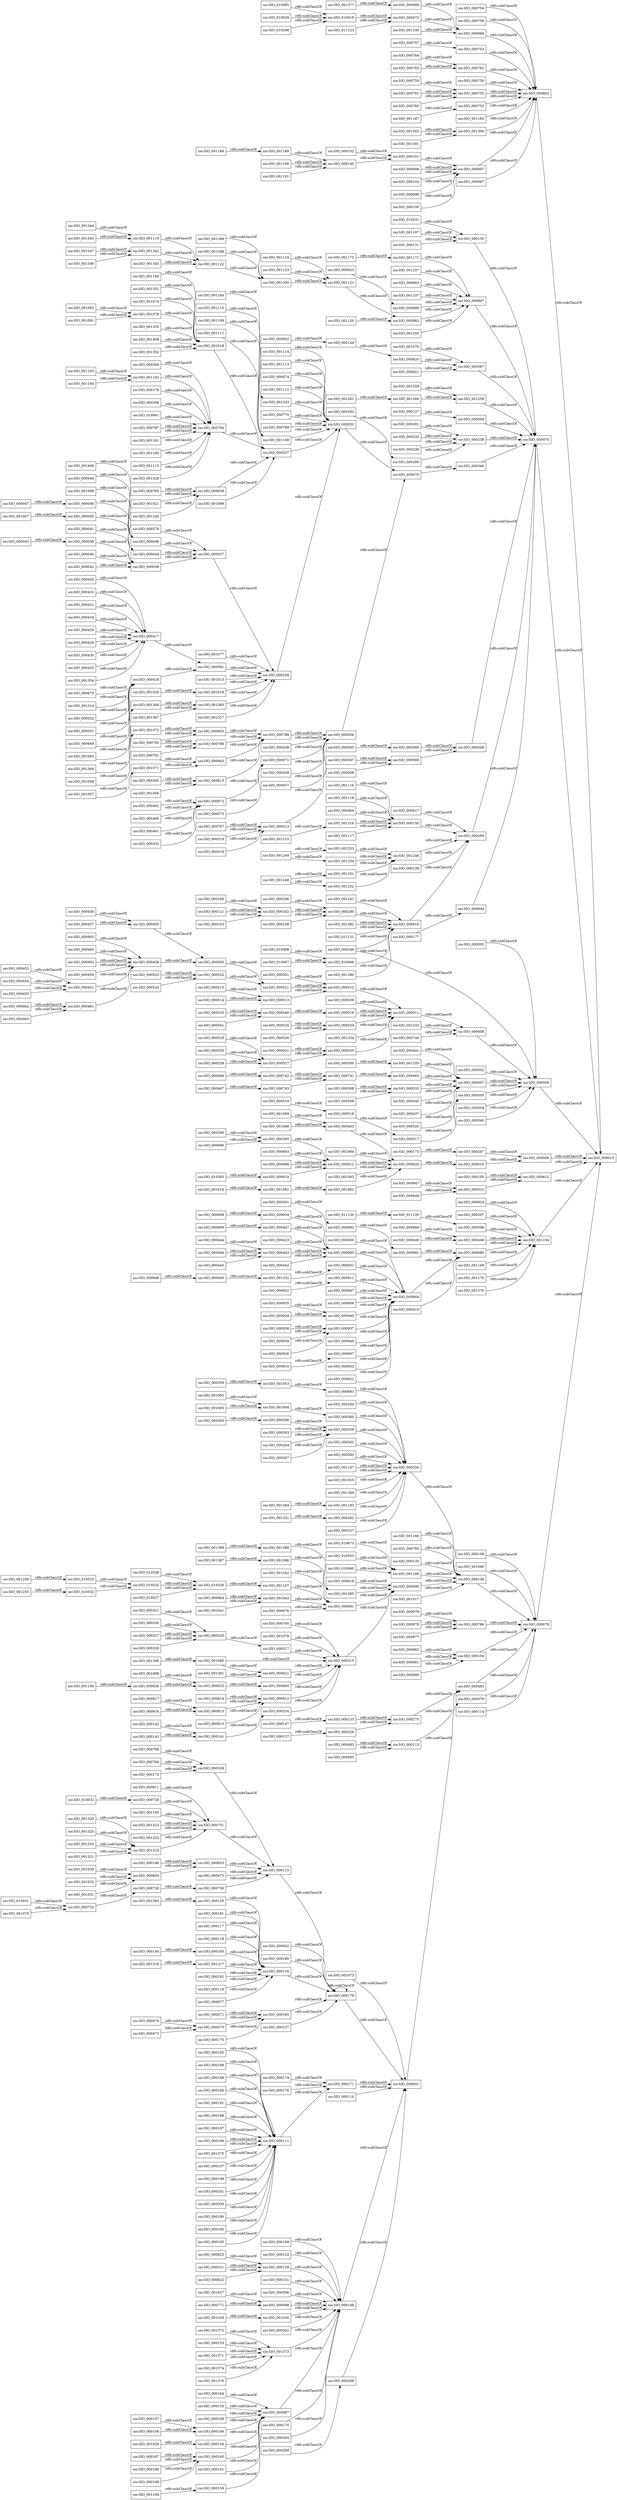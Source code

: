 digraph ar2dtool_diagram { 
rankdir=LR;
size="1000"
node [shape = rectangle, color="black"]; "sio:SIO_001391" "sio:SIO_000929" "sio:SIO_001377" "sio:SIO_001160" "sio:SIO_000613" "sio:SIO_000502" "sio:SIO_000069" "sio:SIO_000529" "sio:SIO_010526" "sio:SIO_000753" "sio:SIO_000170" "sio:SIO_000107" "sio:SIO_000442" "sio:SIO_000141" "sio:SIO_000608" "sio:SIO_000150" "sio:SIO_000521" "sio:SIO_000290" "sio:SIO_000948" "sio:SIO_000654" "sio:SIO_000199" "sio:SIO_001367" "sio:SIO_001032" "sio:SIO_000015" "sio:SIO_000396" "sio:SIO_001041" "sio:SIO_000600" "sio:SIO_000618" "sio:SIO_000977" "sio:SIO_000148" "sio:SIO_000940" "sio:SIO_000432" "sio:SIO_011123" "sio:SIO_000239" "sio:SIO_001070" "sio:SIO_001123" "sio:SIO_000282" "sio:SIO_000786" "sio:SIO_000933" "sio:SIO_000104" "sio:SIO_001183" "sio:SIO_000304" "sio:SIO_000184" "sio:SIO_001099" "sio:SIO_000732" "sio:SIO_001318" "sio:SIO_000913" "sio:SIO_010031" "sio:SIO_000439" "sio:SIO_000133" "sio:SIO_000164" "sio:SIO_010532" "sio:SIO_000049" "sio:SIO_000142" "sio:SIO_000510" "sio:SIO_000169" "sio:SIO_001255" "sio:SIO_000770" "sio:SIO_000419" "sio:SIO_000742" "sio:SIO_000113" "sio:SIO_001166" "sio:SIO_000431" "sio:SIO_001346" "sio:SIO_000320" "sio:SIO_000759" "sio:SIO_000448" "sio:SIO_001115" "sio:SIO_000337" "sio:SIO_001004" "sio:SIO_001021" "sio:SIO_000265" "sio:SIO_000626" "sio:SIO_000296" "sio:SIO_000515" "sio:SIO_000440" "sio:SIO_001302" "sio:SIO_001382" "sio:SIO_000912" "sio:SIO_000262" "sio:SIO_000163" "sio:SIO_001331" "sio:SIO_000729" "sio:SIO_000079" "sio:SIO_000057" "sio:SIO_011131" "sio:SIO_000040" "sio:SIO_000922" "sio:SIO_001389" "sio:SIO_001172" "sio:SIO_000507" "sio:SIO_000201" "sio:SIO_000173" "sio:SIO_001088" "sio:SIO_000767" "sio:SIO_000445" "sio:SIO_000089" "sio:SIO_000461" "sio:SIO_000902" "sio:SIO_001003" "sio:SIO_001350" "sio:SIO_000153" "sio:SIO_000038" "sio:SIO_000750" "sio:SIO_000295" "sio:SIO_000669" "sio:SIO_001013" "sio:SIO_000401" "sio:SIO_000073" "sio:SIO_000437" "sio:SIO_000326" "sio:SIO_000904" "sio:SIO_001073" "sio:SIO_000155" "sio:SIO_000285" "sio:SIO_011130" "sio:SIO_000504" "sio:SIO_001328" "sio:SIO_001388" "sio:SIO_001171" "sio:SIO_000200" "sio:SIO_001251" "sio:SIO_000983" "sio:SIO_001371" "sio:SIO_000764" "sio:SIO_000109" "sio:SIO_000460" "sio:SIO_001260" "sio:SIO_001188" "sio:SIO_000309" "sio:SIO_000152" "sio:SIO_001320" "sio:SIO_000569" "sio:SIO_000458" "sio:SIO_011120" "sio:SIO_001369" "sio:SIO_000138" "sio:SIO_000101" "sio:SIO_000930" "sio:SIO_000470" "sio:SIO_001043" "sio:SIO_000301" "sio:SIO_000181" "sio:SIO_000070" "sio:SIO_000287" "sio:SIO_000648" "sio:SIO_000190" "sio:SIO_001315" "sio:SIO_010065" "sio:SIO_001169" "sio:SIO_000434" "sio:SIO_000450" "sio:SIO_001072" "sio:SIO_000525" "sio:SIO_001081" "sio:SIO_000284" "sio:SIO_001325" "sio:SIO_000980" "sio:SIO_001185" "sio:SIO_000638" "sio:SIO_000944" "sio:SIO_001019" "sio:SIO_001385" "sio:SIO_000195" "sio:SIO_000566" "sio:SIO_001062" "sio:SIO_000091" "sio:SIO_001334" "sio:SIO_000144" "sio:SIO_000512" "sio:SIO_000043" "sio:SIO_000953" "sio:SIO_001168" "sio:SIO_001057" "sio:SIO_000522" "sio:SIO_001117" "sio:SIO_000466" "sio:SIO_000623" "sio:SIO_000683" "sio:SIO_000539" "sio:SIO_000127" "sio:SIO_000360" "sio:SIO_000298" "sio:SIO_000117" "sio:SIO_000762" "sio:SIO_000936" "sio:SIO_000331" "sio:SIO_010028" "sio:SIO_001384" "sio:SIO_000897" "sio:SIO_000160" "sio:SIO_000531" "sio:SIO_000045" "sio:SIO_000367" "sio:SIO_000076" "sio:SIO_010673" "sio:SIO_001119" "sio:SIO_001061" "sio:SIO_000791" "sio:SIO_001333" "sio:SIO_000136" "sio:SIO_001249" "sio:SIO_001162" "sio:SIO_001342" "sio:SIO_000545" "sio:SIO_000755" "sio:SIO_001078" "sio:SIO_001258" "sio:SIO_000042" "sio:SIO_000259" "sio:SIO_001111" "sio:SIO_000509" "sio:SIO_001027" "sio:SIO_000769" "sio:SIO_001374" "sio:SIO_000463" "sio:SIO_000080" "sio:SIO_001323" "sio:SIO_000501" "sio:SIO_010383" "sio:SIO_000602" "sio:SIO_000761" "sio:SIO_000518" "sio:SIO_000979" "sio:SIO_000942" "sio:SIO_000193" "sio:SIO_000530" "sio:SIO_000075" "sio:SIO_001243" "sio:SIO_010068" "sio:SIO_000328" "sio:SIO_001376" "sio:SIO_000455" "sio:SIO_000612" "sio:SIO_000179" "sio:SIO_001075" "sio:SIO_000528" "sio:SIO_000429" "sio:SIO_000788" "sio:SIO_000085" "sio:SIO_000106" "sio:SIO_000441" "sio:SIO_000140" "sio:SIO_000056" "sio:SIO_001373" "sio:SIO_000176" "sio:SIO_000520" "sio:SIO_001108" "sio:SIO_001322" "sio:SIO_001031" "sio:SIO_000094" "sio:SIO_010298" "sio:SIO_001100" "sio:SIO_001016" "sio:SIO_000192" "sio:SIO_000238" "sio:SIO_010067" "sio:SIO_000452" "sio:SIO_000281" "sio:SIO_000178" "sio:SIO_000527" "sio:SIO_000428" "sio:SIO_000907" "sio:SIO_001083" "sio:SIO_001355" "sio:SIO_000257" "sio:SIO_000158" "sio:SIO_000731" "sio:SIO_000305" "sio:SIO_001254" "sio:SIO_000438" "sio:SIO_000917" "sio:SIO_001387" "sio:SIO_000620" "sio:SIO_001396" "sio:SIO_001365" "sio:SIO_000168" "sio:SIO_000013" "sio:SIO_001064" "sio:SIO_000418" "sio:SIO_000114" "sio:SIO_001165" "sio:SIO_000430" "sio:SIO_001345" "sio:SIO_000473" "sio:SIO_001408" "sio:SIO_000447" "sio:SIO_001114" "sio:SIO_000280" "sio:SIO_000670" "sio:SIO_001020" "sio:SIO_000468" "sio:SIO_000625" "sio:SIO_000752" "sio:SIO_000083" "sio:SIO_001301" "sio:SIO_001330" "sio:SIO_000119" "sio:SIO_001246" "sio:SIO_000911" "sio:SIO_000403" "sio:SIO_000947" "sio:SIO_000938" "sio:SIO_000916" "sio:SIO_000319" "sio:SIO_000261" "sio:SIO_000162" "sio:SIO_000728" "sio:SIO_000189" "sio:SIO_000533" "sio:SIO_000078" "sio:SIO_000167" "sio:SIO_000653" "sio:SIO_000198" "sio:SIO_000417" "sio:SIO_000111" "sio:SIO_001344" "sio:SIO_001164" "sio:SIO_000617" "sio:SIO_001053" "sio:SIO_000147" "sio:SIO_000757" "sio:SIO_001407" "sio:SIO_000766" "sio:SIO_001089" "sio:SIO_001113" "sio:SIO_001029" "sio:SIO_001122" "sio:SIO_000535" "sio:SIO_000585" "sio:SIO_001300" "sio:SIO_000932" "sio:SIO_000299" "sio:SIO_000082" "sio:SIO_000785" "sio:SIO_000686" "sio:SIO_000103" "sio:SIO_001380" "sio:SIO_000183" "sio:SIO_001317" "sio:SIO_000099" "sio:SIO_000279" "sio:SIO_000318" "sio:SIO_001245" "sio:SIO_000048" "sio:SIO_000541" "sio:SIO_010531" "sio:SIO_000457" "sio:SIO_000939" "sio:SIO_000741" "sio:SIO_001327" "sio:SIO_001170" "sio:SIO_001197" "sio:SIO_000982" "sio:SIO_001370" "sio:SIO_000108" "sio:SIO_001187" "sio:SIO_000308" "sio:SIO_000151" "sio:SIO_000368" "sio:SIO_010019" "sio:SIO_000067" "sio:SIO_000568" "sio:SIO_000423" "sio:SIO_000264" "sio:SIO_000100" "sio:SIO_000514" "sio:SIO_000180" "sio:SIO_001042" "sio:SIO_001069" "sio:SIO_000647" "sio:SIO_001314" "sio:SIO_001018" "sio:SIO_001071" "sio:SIO_000524" "sio:SIO_001191" "sio:SIO_000009" "sio:SIO_001352" "sio:SIO_000129" "sio:SIO_010061" "sio:SIO_000921" "sio:SIO_000675" "sio:SIO_000909" "sio:SIO_010528" "sio:SIO_000052" "sio:SIO_000172" "sio:SIO_000519" "sio:SIO_000952" "sio:SIO_000444" "sio:SIO_000088" "sio:SIO_000333" "sio:SIO_000032" "sio:SIO_000121" "sio:SIO_000010" "sio:SIO_000037" "sio:SIO_000090" "sio:SIO_000622" "sio:SIO_000511" "sio:SIO_000771" "sio:SIO_000116" "sio:SIO_001167" "sio:SIO_001347" "sio:SIO_000316" "sio:SIO_000449" "sio:SIO_001116" "sio:SIO_000903" "sio:SIO_000465" "sio:SIO_000154" "sio:SIO_010525" "sio:SIO_000503" "sio:SIO_000754" "sio:SIO_001250" "sio:SIO_000935" "sio:SIO_001349" "sio:SIO_010053" "sio:SIO_001383" "sio:SIO_000366" "sio:SIO_000186" "sio:SIO_000031" "sio:SIO_001332" "sio:SIO_000792" "sio:SIO_000135" "sio:SIO_001248" "sio:SIO_001368" "sio:SIO_001257" "sio:SIO_001077" "sio:SIO_001040" "sio:SIO_000041" "sio:SIO_001110" "sio:SIO_000619" "sio:SIO_000978" "sio:SIO_000508" "sio:SIO_000359" "sio:SIO_001026" "sio:SIO_000433" "sio:SIO_000768" "sio:SIO_000693" "sio:SIO_001124" "sio:SIO_000500" "sio:SIO_001324" "sio:SIO_000934" "sio:SIO_000267" "sio:SIO_000760" "sio:SIO_000787" "sio:SIO_000688" "sio:SIO_000517" "sio:SIO_000105" "sio:SIO_001184" "sio:SIO_000943" "sio:SIO_000185" "sio:SIO_000074" "sio:SIO_001319" "sio:SIO_000194" "sio:SIO_000914" "sio:SIO_000565" "sio:SIO_010032" "sio:SIO_000454" "sio:SIO_000329" "sio:SIO_000165" "sio:SIO_000143" "sio:SIO_010533" "sio:SIO_001194" "sio:SIO_001256" "sio:SIO_000743" "sio:SIO_000789" "sio:SIO_000483" "sio:SIO_000924" "sio:SIO_001025" "sio:SIO_001056" "sio:SIO_000321" "sio:SIO_001372" "sio:SIO_000175" "sio:SIO_000237" "sio:SIO_001189" "sio:SIO_001107" "sio:SIO_001321" "sio:SIO_000266" "sio:SIO_000297" "sio:SIO_001121" "sio:SIO_000516" "sio:SIO_000275" "sio:SIO_000993" "sio:SIO_000302" "sio:SIO_000330" "sio:SIO_000191" "sio:SIO_010066" "sio:SIO_000391" "sio:SIO_000453" "sio:SIO_000526" "sio:SIO_000906" "sio:SIO_001082" "sio:SIO_001354" "sio:SIO_000256" "sio:SIO_000157" "sio:SIO_000923" "sio:SIO_000506" "sio:SIO_000174" "sio:SIO_001253" "sio:SIO_000446" "sio:SIO_000462" "sio:SIO_001351" "sio:SIO_000012" "sio:SIO_000039" "sio:SIO_001065" "sio:SIO_001337" "sio:SIO_001120" "sio:SIO_000472" "sio:SIO_000072" "sio:SIO_000289" "sio:SIO_000402" "sio:SIO_000327" "sio:SIO_000467" "sio:SIO_001074" "sio:SIO_000156" "sio:SIO_000505" "sio:SIO_001252" "sio:SIO_000705" "sio:SIO_000937" "sio:SIO_000765" "sio:SIO_001261" "sio:SIO_000915" "sio:SIO_000946" "sio:SIO_000188" "sio:SIO_001394" "sio:SIO_000166" "sio:SIO_000534" "sio:SIO_000197" "sio:SIO_001030" "sio:SIO_000794" "sio:SIO_000459" "sio:SIO_000137" "sio:SIO_001163" "sio:SIO_000616" "sio:SIO_001343" "sio:SIO_000471" "sio:SIO_001079" "sio:SIO_001259" "sio:SIO_001406" "sio:SIO_000071" "sio:SIO_001112" "sio:SIO_001028" "sio:SIO_000435" "sio:SIO_000451" "sio:SIO_001080" "sio:SIO_000220" "sio:SIO_000081" "sio:SIO_000931" "sio:SIO_000102" "sio:SIO_000981" "sio:SIO_000182" "sio:SIO_000730" "sio:SIO_001316" "sio:SIO_000098" "sio:SIO_000317" "sio:SIO_000945" "sio:SIO_001386" "sio:SIO_000131" "sio:SIO_001244" "sio:SIO_000651" "sio:SIO_000196" "sio:SIO_000047" "sio:SIO_000540" "sio:SIO_000567" "sio:SIO_000456" "sio:SIO_001063" "sio:SIO_000740" "sio:SIO_001335" "sio:SIO_001196" "sio:SIO_001241" "sio:SIO_000044" "sio:SIO_000400" "sio:SIO_001058" "sio:SIO_000177" "sio:SIO_000523" "sio:SIO_001109" "sio:SIO_000263" "sio:SIO_000513" "sio:SIO_000964" "sio:SIO_001068" "sio:SIO_000097" "sio:SIO_000118" "sio:SIO_000763" "sio:SIO_000910" "sio:SIO_001017" "sio:SIO_000130" "sio:SIO_000811" "sio:SIO_000161" "sio:SIO_001118" "sio:SIO_000046" "sio:SIO_000532" "sio:SIO_000077" "sio:SIO_001190" "sio:SIO_000110" "sio:SIO_001161" "sio:SIO_010060" "sio:SIO_000920" "sio:SIO_000908" "sio:SIO_010527" "sio:SIO_000756" "sio:SIO_000258" "sio:SIO_000171" "sio:SIO_000159" "sio:SIO_000443" "sio:SIO_000087" "sio:SIO_000306" "sio:SIO_000493" "sio:SIO_000898" "sio:SIO_000120" "sio:SIO_001375" "sio:SIO_000464" "sio:SIO_000621" "sio:SIO_000546" "sio:SIO_000115" "sio:SIO_000315" "sio:SIO_000474" "sio:SIO_001348" ; /*classes style*/
	"sio:SIO_000920" -> "sio:SIO_000367" [ label = "rdfs:subClassOf" ];
	"sio:SIO_000177" -> "sio:SIO_000944" [ label = "rdfs:subClassOf" ];
	"sio:SIO_000569" -> "sio:SIO_000368" [ label = "rdfs:subClassOf" ];
	"sio:SIO_000443" -> "sio:SIO_000083" [ label = "rdfs:subClassOf" ];
	"sio:SIO_001068" -> "sio:SIO_000403" [ label = "rdfs:subClassOf" ];
	"sio:SIO_000147" -> "sio:SIO_000133" [ label = "rdfs:subClassOf" ];
	"sio:SIO_000539" -> "sio:SIO_000511" [ label = "rdfs:subClassOf" ];
	"sio:SIO_001334" -> "sio:SIO_000511" [ label = "rdfs:subClassOf" ];
	"sio:SIO_000328" -> "sio:SIO_000115" [ label = "rdfs:subClassOf" ];
	"sio:SIO_001249" -> "sio:SIO_001254" [ label = "rdfs:subClassOf" ];
	"sio:SIO_001249" -> "sio:SIO_001253" [ label = "rdfs:subClassOf" ];
	"sio:SIO_001123" -> "sio:SIO_001121" [ label = "rdfs:subClassOf" ];
	"sio:SIO_000117" -> "sio:SIO_000116" [ label = "rdfs:subClassOf" ];
	"sio:SIO_000509" -> "sio:SIO_000532" [ label = "rdfs:subClassOf" ];
	"sio:SIO_010528" -> "sio:SIO_010526" [ label = "rdfs:subClassOf" ];
	"sio:SIO_000189" -> "sio:SIO_000111" [ label = "rdfs:subClassOf" ];
	"sio:SIO_000540" -> "sio:SIO_000516" [ label = "rdfs:subClassOf" ];
	"sio:SIO_000932" -> "sio:SIO_000911" [ label = "rdfs:subClassOf" ];
	"sio:SIO_000455" -> "sio:SIO_000450" [ label = "rdfs:subClassOf" ];
	"sio:SIO_001376" -> "sio:SIO_001373" [ label = "rdfs:subClassOf" ];
	"sio:SIO_001250" -> "sio:SIO_000897" [ label = "rdfs:subClassOf" ];
	"sio:SIO_001165" -> "sio:SIO_000602" [ label = "rdfs:subClassOf" ];
	"sio:SIO_000510" -> "sio:SIO_000612" [ label = "rdfs:subClassOf" ];
	"sio:SIO_000159" -> "sio:SIO_000087" [ label = "rdfs:subClassOf" ];
	"sio:SIO_000902" -> "sio:SIO_000458" [ label = "rdfs:subClassOf" ];
	"sio:SIO_001346" -> "sio:SIO_001342" [ label = "rdfs:subClassOf" ];
	"sio:SIO_000129" -> "sio:SIO_000148" [ label = "rdfs:subClassOf" ];
	"sio:SIO_000190" -> "sio:SIO_000111" [ label = "rdfs:subClassOf" ];
	"sio:SIO_001316" -> "sio:SIO_000150" [ label = "rdfs:subClassOf" ];
	"sio:SIO_000763" -> "sio:SIO_000762" [ label = "rdfs:subClassOf" ];
	"sio:SIO_000160" -> "sio:SIO_000162" [ label = "rdfs:subClassOf" ];
	"sio:SIO_001081" -> "sio:SIO_001078" [ label = "rdfs:subClassOf" ];
	"sio:SIO_000944" -> "sio:SIO_000075" [ label = "rdfs:subClassOf" ];
	"sio:SIO_000075" -> "sio:SIO_000015" [ label = "rdfs:subClassOf" ];
	"sio:SIO_000467" -> "sio:SIO_000743" [ label = "rdfs:subClassOf" ];
	"sio:SIO_001388" -> "sio:SIO_001385" [ label = "rdfs:subClassOf" ];
	"sio:SIO_000256" -> "sio:SIO_000136" [ label = "rdfs:subClassOf" ];
	"sio:SIO_000648" -> "sio:SIO_000510" [ label = "rdfs:subClassOf" ];
	"sio:SIO_000130" -> "sio:SIO_000075" [ label = "rdfs:subClassOf" ];
	"sio:SIO_000522" -> "sio:SIO_000521" [ label = "rdfs:subClassOf" ];
	"sio:SIO_000914" -> "sio:SIO_000912" [ label = "rdfs:subClassOf" ];
	"sio:SIO_000045" -> "sio:SIO_000044" [ label = "rdfs:subClassOf" ];
	"sio:SIO_000437" -> "sio:SIO_000507" [ label = "rdfs:subClassOf" ];
	"sio:SIO_000618" -> "sio:SIO_000090" [ label = "rdfs:subClassOf" ];
	"sio:SIO_000100" -> "sio:SIO_000097" [ label = "rdfs:subClassOf" ];
	"sio:SIO_001021" -> "sio:SIO_000638" [ label = "rdfs:subClassOf" ];
	"sio:SIO_011120" -> "sio:SIO_000396" [ label = "rdfs:subClassOf" ];
	"sio:SIO_001328" -> "sio:SIO_000794" [ label = "rdfs:subClassOf" ];
	"sio:SIO_001117" -> "sio:SIO_000150" [ label = "rdfs:subClassOf" ];
	"sio:SIO_000298" -> "sio:SIO_000651" [ label = "rdfs:subClassOf" ];
	"sio:SIO_000172" -> "sio:SIO_000328" [ label = "rdfs:subClassOf" ];
	"sio:SIO_000087" -> "sio:SIO_000148" [ label = "rdfs:subClassOf" ];
	"sio:SIO_001063" -> "sio:SIO_000620" [ label = "rdfs:subClassOf" ];
	"sio:SIO_001189" -> "sio:SIO_000140" [ label = "rdfs:subClassOf" ];
	"sio:SIO_000142" -> "sio:SIO_000141" [ label = "rdfs:subClassOf" ];
	"sio:SIO_000534" -> "sio:SIO_000511" [ label = "rdfs:subClassOf" ];
	"sio:SIO_000057" -> "sio:SIO_000056" [ label = "rdfs:subClassOf" ];
	"sio:SIO_000449" -> "sio:SIO_000448" [ label = "rdfs:subClassOf" ];
	"sio:SIO_001244" -> "sio:SIO_001243" [ label = "rdfs:subClassOf" ];
	"sio:SIO_000238" -> "sio:SIO_000075" [ label = "rdfs:subClassOf" ];
	"sio:SIO_000504" -> "sio:SIO_000506" [ label = "rdfs:subClassOf" ];
	"sio:SIO_000419" -> "sio:SIO_000080" [ label = "rdfs:subClassOf" ];
	"sio:SIO_000787" -> "sio:SIO_000794" [ label = "rdfs:subClassOf" ];
	"sio:SIO_001190" -> "sio:SIO_000140" [ label = "rdfs:subClassOf" ];
	"sio:SIO_001003" -> "sio:SIO_001004" [ label = "rdfs:subClassOf" ];
	"sio:SIO_000184" -> "sio:SIO_000183" [ label = "rdfs:subClassOf" ];
	"sio:SIO_000450" -> "sio:SIO_000521" [ label = "rdfs:subClassOf" ];
	"sio:SIO_000099" -> "sio:SIO_000097" [ label = "rdfs:subClassOf" ];
	"sio:SIO_001371" -> "sio:SIO_001373" [ label = "rdfs:subClassOf" ];
	"sio:SIO_000757" -> "sio:SIO_000753" [ label = "rdfs:subClassOf" ];
	"sio:SIO_001160" -> "sio:SIO_000794" [ label = "rdfs:subClassOf" ];
	"sio:SIO_001075" -> "sio:SIO_000732" [ label = "rdfs:subClassOf" ];
	"sio:SIO_000154" -> "sio:SIO_000087" [ label = "rdfs:subClassOf" ];
	"sio:SIO_000546" -> "sio:SIO_000616" [ label = "rdfs:subClassOf" ];
	"sio:SIO_000546" -> "sio:SIO_000506" [ label = "rdfs:subClassOf" ];
	"sio:SIO_000938" -> "sio:SIO_000937" [ label = "rdfs:subClassOf" ];
	"sio:SIO_000069" -> "sio:SIO_000602" [ label = "rdfs:subClassOf" ];
	"sio:SIO_001256" -> "sio:SIO_010533" [ label = "rdfs:subClassOf" ];
	"sio:SIO_000516" -> "sio:SIO_000511" [ label = "rdfs:subClassOf" ];
	"sio:SIO_000908" -> "sio:SIO_000934" [ label = "rdfs:subClassOf" ];
	"sio:SIO_000039" -> "sio:SIO_000038" [ label = "rdfs:subClassOf" ];
	"sio:SIO_000305" -> "sio:SIO_000613" [ label = "rdfs:subClassOf" ];
	"sio:SIO_001100" -> "sio:SIO_000626" [ label = "rdfs:subClassOf" ];
	"sio:SIO_000281" -> "sio:SIO_000238" [ label = "rdfs:subClassOf" ];
	"sio:SIO_001407" -> "sio:SIO_000045" [ label = "rdfs:subClassOf" ];
	"sio:SIO_000196" -> "sio:SIO_000111" [ label = "rdfs:subClassOf" ];
	"sio:SIO_000009" -> "sio:SIO_000015" [ label = "rdfs:subClassOf" ];
	"sio:SIO_010028" -> "sio:SIO_010019" [ label = "rdfs:subClassOf" ];
	"sio:SIO_000070" -> "sio:SIO_000366" [ label = "rdfs:subClassOf" ];
	"sio:SIO_000462" -> "sio:SIO_000461" [ label = "rdfs:subClassOf" ];
	"sio:SIO_001383" -> "sio:SIO_000120" [ label = "rdfs:subClassOf" ];
	"sio:SIO_000769" -> "sio:SIO_000052" [ label = "rdfs:subClassOf" ];
	"sio:SIO_001172" -> "sio:SIO_001171" [ label = "rdfs:subClassOf" ];
	"sio:SIO_000166" -> "sio:SIO_000165" [ label = "rdfs:subClassOf" ];
	"sio:SIO_000040" -> "sio:SIO_000038" [ label = "rdfs:subClassOf" ];
	"sio:SIO_000432" -> "sio:SIO_000417" [ label = "rdfs:subClassOf" ];
	"sio:SIO_000613" -> "sio:SIO_000788" [ label = "rdfs:subClassOf" ];
	"sio:SIO_000981" -> "sio:SIO_000104" [ label = "rdfs:subClassOf" ];
	"sio:SIO_001057" -> "sio:SIO_001071" [ label = "rdfs:subClassOf" ];
	"sio:SIO_000136" -> "sio:SIO_000078" [ label = "rdfs:subClassOf" ];
	"sio:SIO_000528" -> "sio:SIO_000527" [ label = "rdfs:subClassOf" ];
	"sio:SIO_000010" -> "sio:SIO_000009" [ label = "rdfs:subClassOf" ];
	"sio:SIO_000402" -> "sio:SIO_000072" [ label = "rdfs:subClassOf" ];
	"sio:SIO_001323" -> "sio:SIO_000731" [ label = "rdfs:subClassOf" ];
	"sio:SIO_000317" -> "sio:SIO_000315" [ label = "rdfs:subClassOf" ];
	"sio:SIO_000770" -> "sio:SIO_000052" [ label = "rdfs:subClassOf" ];
	"sio:SIO_001112" -> "sio:SIO_000052" [ label = "rdfs:subClassOf" ];
	"sio:SIO_000106" -> "sio:SIO_000087" [ label = "rdfs:subClassOf" ];
	"sio:SIO_001027" -> "sio:SIO_000088" [ label = "rdfs:subClassOf" ];
	"sio:SIO_000082" -> "sio:SIO_000081" [ label = "rdfs:subClassOf" ];
	"sio:SIO_000474" -> "sio:SIO_000470" [ label = "rdfs:subClassOf" ];
	"sio:SIO_000740" -> "sio:SIO_000608" [ label = "rdfs:subClassOf" ];
	"sio:SIO_000263" -> "sio:SIO_000259" [ label = "rdfs:subClassOf" ];
	"sio:SIO_001184" -> "sio:SIO_001018" [ label = "rdfs:subClassOf" ];
	"sio:SIO_000921" -> "sio:SIO_000367" [ label = "rdfs:subClassOf" ];
	"sio:SIO_000178" -> "sio:SIO_000794" [ label = "rdfs:subClassOf" ];
	"sio:SIO_001099" -> "sio:SIO_000625" [ label = "rdfs:subClassOf" ];
	"sio:SIO_000052" -> "sio:SIO_000070" [ label = "rdfs:subClassOf" ];
	"sio:SIO_000444" -> "sio:SIO_000443" [ label = "rdfs:subClassOf" ];
	"sio:SIO_001365" -> "sio:SIO_000258" [ label = "rdfs:subClassOf" ];
	"sio:SIO_000359" -> "sio:SIO_001053" [ label = "rdfs:subClassOf" ];
	"sio:SIO_000625" -> "sio:SIO_000600" [ label = "rdfs:subClassOf" ];
	"sio:SIO_000148" -> "sio:SIO_000651" [ label = "rdfs:subClassOf" ];
	"sio:SIO_001069" -> "sio:SIO_000403" [ label = "rdfs:subClassOf" ];
	"sio:SIO_000993" -> "sio:SIO_000897" [ label = "rdfs:subClassOf" ];
	"sio:SIO_001335" -> "sio:SIO_000507" [ label = "rdfs:subClassOf" ];
	"sio:SIO_000329" -> "sio:SIO_000320" [ label = "rdfs:subClassOf" ];
	"sio:SIO_001124" -> "sio:SIO_001121" [ label = "rdfs:subClassOf" ];
	"sio:SIO_000118" -> "sio:SIO_000116" [ label = "rdfs:subClassOf" ];
	"sio:SIO_000094" -> "sio:SIO_000075" [ label = "rdfs:subClassOf" ];
	"sio:SIO_000360" -> "sio:SIO_000256" [ label = "rdfs:subClassOf" ];
	"sio:SIO_000752" -> "sio:SIO_000602" [ label = "rdfs:subClassOf" ];
	"sio:SIO_000275" -> "sio:SIO_000483" [ label = "rdfs:subClassOf" ];
	"sio:SIO_001196" -> "sio:SIO_000136" [ label = "rdfs:subClassOf" ];
	"sio:SIO_001070" -> "sio:SIO_000367" [ label = "rdfs:subClassOf" ];
	"sio:SIO_000541" -> "sio:SIO_000540" [ label = "rdfs:subClassOf" ];
	"sio:SIO_000933" -> "sio:SIO_000904" [ label = "rdfs:subClassOf" ];
	"sio:SIO_000456" -> "sio:SIO_000455" [ label = "rdfs:subClassOf" ];
	"sio:SIO_001377" -> "sio:SIO_000089" [ label = "rdfs:subClassOf" ];
	"sio:SIO_000330" -> "sio:SIO_000320" [ label = "rdfs:subClassOf" ];
	"sio:SIO_001251" -> "sio:SIO_001246" [ label = "rdfs:subClassOf" ];
	"sio:SIO_001166" -> "sio:SIO_000136" [ label = "rdfs:subClassOf" ];
	"sio:SIO_001040" -> "sio:SIO_000078" [ label = "rdfs:subClassOf" ];
	"sio:SIO_000511" -> "sio:SIO_000608" [ label = "rdfs:subClassOf" ];
	"sio:SIO_000903" -> "sio:SIO_000458" [ label = "rdfs:subClassOf" ];
	"sio:SIO_010053" -> "sio:SIO_001196" [ label = "rdfs:subClassOf" ];
	"sio:SIO_001347" -> "sio:SIO_001342" [ label = "rdfs:subClassOf" ];
	"sio:SIO_000794" -> "sio:SIO_000257" [ label = "rdfs:subClassOf" ];
	"sio:SIO_000191" -> "sio:SIO_000111" [ label = "rdfs:subClassOf" ];
	"sio:SIO_001317" -> "sio:SIO_000116" [ label = "rdfs:subClassOf" ];
	"sio:SIO_000764" -> "sio:SIO_000762" [ label = "rdfs:subClassOf" ];
	"sio:SIO_000287" -> "sio:SIO_000009" [ label = "rdfs:subClassOf" ];
	"sio:SIO_000161" -> "sio:SIO_000087" [ label = "rdfs:subClassOf" ];
	"sio:SIO_001082" -> "sio:SIO_001078" [ label = "rdfs:subClassOf" ];
	"sio:SIO_000945" -> "sio:SIO_001332" [ label = "rdfs:subClassOf" ];
	"sio:SIO_000076" -> "sio:SIO_000091" [ label = "rdfs:subClassOf" ];
	"sio:SIO_000468" -> "sio:SIO_000448" [ label = "rdfs:subClassOf" ];
	"sio:SIO_001389" -> "sio:SIO_001388" [ label = "rdfs:subClassOf" ];
	"sio:SIO_000257" -> "sio:SIO_000052" [ label = "rdfs:subClassOf" ];
	"sio:SIO_000915" -> "sio:SIO_000912" [ label = "rdfs:subClassOf" ];
	"sio:SIO_000131" -> "sio:SIO_000130" [ label = "rdfs:subClassOf" ];
	"sio:SIO_000523" -> "sio:SIO_000522" [ label = "rdfs:subClassOf" ];
	"sio:SIO_010065" -> "sio:SIO_010019" [ label = "rdfs:subClassOf" ];
	"sio:SIO_000046" -> "sio:SIO_000044" [ label = "rdfs:subClassOf" ];
	"sio:SIO_000438" -> "sio:SIO_000056" [ label = "rdfs:subClassOf" ];
	"sio:SIO_000619" -> "sio:SIO_000012" [ label = "rdfs:subClassOf" ];
	"sio:SIO_000101" -> "sio:SIO_000097" [ label = "rdfs:subClassOf" ];
	"sio:SIO_001118" -> "sio:SIO_000150" [ label = "rdfs:subClassOf" ];
	"sio:SIO_000299" -> "sio:SIO_000298" [ label = "rdfs:subClassOf" ];
	"sio:SIO_000173" -> "sio:SIO_000287" [ label = "rdfs:subClassOf" ];
	"sio:SIO_000565" -> "sio:SIO_000566" [ label = "rdfs:subClassOf" ];
	"sio:SIO_000088" -> "sio:SIO_000148" [ label = "rdfs:subClassOf" ];
	"sio:SIO_000620" -> "sio:SIO_000010" [ label = "rdfs:subClassOf" ];
	"sio:SIO_001064" -> "sio:SIO_000620" [ label = "rdfs:subClassOf" ];
	"sio:SIO_000143" -> "sio:SIO_000141" [ label = "rdfs:subClassOf" ];
	"sio:SIO_000535" -> "sio:SIO_000511" [ label = "rdfs:subClassOf" ];
	"sio:SIO_001330" -> "sio:SIO_000069" [ label = "rdfs:subClassOf" ];
	"sio:SIO_001245" -> "sio:SIO_000638" [ label = "rdfs:subClassOf" ];
	"sio:SIO_000239" -> "sio:SIO_000238" [ label = "rdfs:subClassOf" ];
	"sio:SIO_000113" -> "sio:SIO_000483" [ label = "rdfs:subClassOf" ];
	"sio:SIO_000505" -> "sio:SIO_000506" [ label = "rdfs:subClassOf" ];
	"sio:SIO_001300" -> "sio:SIO_000602" [ label = "rdfs:subClassOf" ];
	"sio:SIO_000396" -> "sio:SIO_001194" [ label = "rdfs:subClassOf" ];
	"sio:SIO_000788" -> "sio:SIO_000056" [ label = "rdfs:subClassOf" ];
	"sio:SIO_001191" -> "sio:SIO_000140" [ label = "rdfs:subClassOf" ];
	"sio:SIO_001004" -> "sio:SIO_000360" [ label = "rdfs:subClassOf" ];
	"sio:SIO_000185" -> "sio:SIO_000179" [ label = "rdfs:subClassOf" ];
	"sio:SIO_000451" -> "sio:SIO_000458" [ label = "rdfs:subClassOf" ];
	"sio:SIO_001372" -> "sio:SIO_001373" [ label = "rdfs:subClassOf" ];
	"sio:SIO_000366" -> "sio:SIO_000075" [ label = "rdfs:subClassOf" ];
	"sio:SIO_001161" -> "sio:SIO_000794" [ label = "rdfs:subClassOf" ];
	"sio:SIO_000155" -> "sio:SIO_000087" [ label = "rdfs:subClassOf" ];
	"sio:SIO_000939" -> "sio:SIO_000937" [ label = "rdfs:subClassOf" ];
	"sio:SIO_001342" -> "sio:SIO_001122" [ label = "rdfs:subClassOf" ];
	"sio:SIO_001257" -> "sio:SIO_000897" [ label = "rdfs:subClassOf" ];
	"sio:SIO_000728" -> "sio:SIO_000730" [ label = "rdfs:subClassOf" ];
	"sio:SIO_000602" -> "sio:SIO_000015" [ label = "rdfs:subClassOf" ];
	"sio:SIO_000517" -> "sio:SIO_000505" [ label = "rdfs:subClassOf" ];
	"sio:SIO_000909" -> "sio:SIO_000447" [ label = "rdfs:subClassOf" ];
	"sio:SIO_000493" -> "sio:SIO_000113" [ label = "rdfs:subClassOf" ];
	"sio:SIO_000306" -> "sio:SIO_000148" [ label = "rdfs:subClassOf" ];
	"sio:SIO_000282" -> "sio:SIO_000280" [ label = "rdfs:subClassOf" ];
	"sio:SIO_001016" -> "sio:SIO_001062" [ label = "rdfs:subClassOf" ];
	"sio:SIO_001408" -> "sio:SIO_001018" [ label = "rdfs:subClassOf" ];
	"sio:SIO_000197" -> "sio:SIO_000111" [ label = "rdfs:subClassOf" ];
	"sio:SIO_000940" -> "sio:SIO_000904" [ label = "rdfs:subClassOf" ];
	"sio:SIO_000071" -> "sio:SIO_000056" [ label = "rdfs:subClassOf" ];
	"sio:SIO_000463" -> "sio:SIO_000461" [ label = "rdfs:subClassOf" ];
	"sio:SIO_001384" -> "sio:SIO_001183" [ label = "rdfs:subClassOf" ];
	"sio:SIO_000910" -> "sio:SIO_000907" [ label = "rdfs:subClassOf" ];
	"sio:SIO_010060" -> "sio:SIO_001196" [ label = "rdfs:subClassOf" ];
	"sio:SIO_000167" -> "sio:SIO_000165" [ label = "rdfs:subClassOf" ];
	"sio:SIO_001088" -> "sio:SIO_000048" [ label = "rdfs:subClassOf" ];
	"sio:SIO_000041" -> "sio:SIO_000038" [ label = "rdfs:subClassOf" ];
	"sio:SIO_000433" -> "sio:SIO_000417" [ label = "rdfs:subClassOf" ];
	"sio:SIO_001354" -> "sio:SIO_000417" [ label = "rdfs:subClassOf" ];
	"sio:SIO_001058" -> "sio:SIO_001072" [ label = "rdfs:subClassOf" ];
	"sio:SIO_000137" -> "sio:SIO_000326" [ label = "rdfs:subClassOf" ];
	"sio:SIO_000529" -> "sio:SIO_000527" [ label = "rdfs:subClassOf" ];
	"sio:SIO_000403" -> "sio:SIO_000620" [ label = "rdfs:subClassOf" ];
	"sio:SIO_000982" -> "sio:SIO_000104" [ label = "rdfs:subClassOf" ];
	"sio:SIO_001324" -> "sio:SIO_001319" [ label = "rdfs:subClassOf" ];
	"sio:SIO_000318" -> "sio:SIO_000013" [ label = "rdfs:subClassOf" ];
	"sio:SIO_000897" -> "sio:SIO_000075" [ label = "rdfs:subClassOf" ];
	"sio:SIO_000771" -> "sio:SIO_000088" [ label = "rdfs:subClassOf" ];
	"sio:SIO_001113" -> "sio:SIO_000052" [ label = "rdfs:subClassOf" ];
	"sio:SIO_000686" -> "sio:SIO_000285" [ label = "rdfs:subClassOf" ];
	"sio:SIO_000107" -> "sio:SIO_000111" [ label = "rdfs:subClassOf" ];
	"sio:SIO_001028" -> "sio:SIO_001026" [ label = "rdfs:subClassOf" ];
	"sio:SIO_000952" -> "sio:SIO_000144" [ label = "rdfs:subClassOf" ];
	"sio:SIO_000083" -> "sio:SIO_000904" [ label = "rdfs:subClassOf" ];
	"sio:SIO_001396" -> "sio:SIO_001080" [ label = "rdfs:subClassOf" ];
	"sio:SIO_000741" -> "sio:SIO_000465" [ label = "rdfs:subClassOf" ];
	"sio:SIO_000264" -> "sio:SIO_000259" [ label = "rdfs:subClassOf" ];
	"sio:SIO_001185" -> "sio:SIO_000731" [ label = "rdfs:subClassOf" ];
	"sio:SIO_000179" -> "sio:SIO_000651" [ label = "rdfs:subClassOf" ];
	"sio:SIO_000179" -> "sio:SIO_000179" [ label = "rdfs:subClassOf" ];
	"sio:SIO_000530" -> "sio:SIO_000527" [ label = "rdfs:subClassOf" ];
	"sio:SIO_000922" -> "sio:SIO_000904" [ label = "rdfs:subClassOf" ];
	"sio:SIO_000445" -> "sio:SIO_000443" [ label = "rdfs:subClassOf" ];
	"sio:SIO_000626" -> "sio:SIO_000625" [ label = "rdfs:subClassOf" ];
	"sio:SIO_000500" -> "sio:SIO_001335" [ label = "rdfs:subClassOf" ];
	"sio:SIO_000391" -> "sio:SIO_000258" [ label = "rdfs:subClassOf" ];
	"sio:SIO_000119" -> "sio:SIO_000116" [ label = "rdfs:subClassOf" ];
	"sio:SIO_000180" -> "sio:SIO_000179" [ label = "rdfs:subClassOf" ];
	"sio:SIO_000964" -> "sio:SIO_001043" [ label = "rdfs:subClassOf" ];
	"sio:SIO_000753" -> "sio:SIO_000602" [ label = "rdfs:subClassOf" ];
	"sio:SIO_001197" -> "sio:SIO_000130" [ label = "rdfs:subClassOf" ];
	"sio:SIO_000150" -> "sio:SIO_000289" [ label = "rdfs:subClassOf" ];
	"sio:SIO_001071" -> "sio:SIO_000943" [ label = "rdfs:subClassOf" ];
	"sio:SIO_000934" -> "sio:SIO_000083" [ label = "rdfs:subClassOf" ];
	"sio:SIO_000457" -> "sio:SIO_000455" [ label = "rdfs:subClassOf" ];
	"sio:SIO_010531" -> "sio:SIO_000130" [ label = "rdfs:subClassOf" ];
	"sio:SIO_000331" -> "sio:SIO_000129" [ label = "rdfs:subClassOf" ];
	"sio:SIO_001252" -> "sio:SIO_001246" [ label = "rdfs:subClassOf" ];
	"sio:SIO_001041" -> "sio:SIO_001043" [ label = "rdfs:subClassOf" ];
	"sio:SIO_001167" -> "sio:SIO_000256" [ label = "rdfs:subClassOf" ];
	"sio:SIO_000638" -> "sio:SIO_000257" [ label = "rdfs:subClassOf" ];
	"sio:SIO_000120" -> "sio:SIO_000116" [ label = "rdfs:subClassOf" ];
	"sio:SIO_000512" -> "sio:SIO_000511" [ label = "rdfs:subClassOf" ];
	"sio:SIO_000904" -> "sio:SIO_000080" [ label = "rdfs:subClassOf" ];
	"sio:SIO_001348" -> "sio:SIO_001350" [ label = "rdfs:subClassOf" ];
	"sio:SIO_000301" -> "sio:SIO_000082" [ label = "rdfs:subClassOf" ];
	"sio:SIO_000608" -> "sio:SIO_000506" [ label = "rdfs:subClassOf" ];
	"sio:SIO_000192" -> "sio:SIO_000111" [ label = "rdfs:subClassOf" ];
	"sio:SIO_001318" -> "sio:SIO_001317" [ label = "rdfs:subClassOf" ];
	"sio:SIO_000765" -> "sio:SIO_000638" [ label = "rdfs:subClassOf" ];
	"sio:SIO_001107" -> "sio:SIO_000091" [ label = "rdfs:subClassOf" ];
	"sio:SIO_000162" -> "sio:SIO_000295" [ label = "rdfs:subClassOf" ];
	"sio:SIO_001083" -> "sio:SIO_000418" [ label = "rdfs:subClassOf" ];
	"sio:SIO_000946" -> "sio:SIO_000904" [ label = "rdfs:subClassOf" ];
	"sio:SIO_000077" -> "sio:SIO_000116" [ label = "rdfs:subClassOf" ];
	"sio:SIO_000258" -> "sio:SIO_000052" [ label = "rdfs:subClassOf" ];
	"sio:SIO_000439" -> "sio:SIO_000056" [ label = "rdfs:subClassOf" ];
	"sio:SIO_001053" -> "sio:SIO_000683" [ label = "rdfs:subClassOf" ];
	"sio:SIO_000524" -> "sio:SIO_000522" [ label = "rdfs:subClassOf" ];
	"sio:SIO_000916" -> "sio:SIO_000915" [ label = "rdfs:subClassOf" ];
	"sio:SIO_000047" -> "sio:SIO_000046" [ label = "rdfs:subClassOf" ];
	"sio:SIO_010066" -> "sio:SIO_000616" [ label = "rdfs:subClassOf" ];
	"sio:SIO_000705" -> "sio:SIO_000315" [ label = "rdfs:subClassOf" ];
	"sio:SIO_000102" -> "sio:SIO_000101" [ label = "rdfs:subClassOf" ];
	"sio:SIO_000470" -> "sio:SIO_000185" [ label = "rdfs:subClassOf" ];
	"sio:SIO_001391" -> "sio:SIO_000621" [ label = "rdfs:subClassOf" ];
	"sio:SIO_001119" -> "sio:SIO_001122" [ label = "rdfs:subClassOf" ];
	"sio:SIO_000651" -> "sio:SIO_000079" [ label = "rdfs:subClassOf" ];
	"sio:SIO_000174" -> "sio:SIO_000171" [ label = "rdfs:subClassOf" ];
	"sio:SIO_000566" -> "sio:SIO_000368" [ label = "rdfs:subClassOf" ];
	"sio:SIO_000089" -> "sio:SIO_000069" [ label = "rdfs:subClassOf" ];
	"sio:SIO_000440" -> "sio:SIO_000507" [ label = "rdfs:subClassOf" ];
	"sio:SIO_000621" -> "sio:SIO_000315" [ label = "rdfs:subClassOf" ];
	"sio:SIO_000144" -> "sio:SIO_000920" [ label = "rdfs:subClassOf" ];
	"sio:SIO_001065" -> "sio:SIO_001004" [ label = "rdfs:subClassOf" ];
	"sio:SIO_001331" -> "sio:SIO_000262" [ label = "rdfs:subClassOf" ];
	"sio:SIO_001246" -> "sio:SIO_000289" [ label = "rdfs:subClassOf" ];
	"sio:SIO_001120" -> "sio:SIO_000983" [ label = "rdfs:subClassOf" ];
	"sio:SIO_000693" -> "sio:SIO_000012" [ label = "rdfs:subClassOf" ];
	"sio:SIO_000114" -> "sio:SIO_000078" [ label = "rdfs:subClassOf" ];
	"sio:SIO_000506" -> "sio:SIO_000015" [ label = "rdfs:subClassOf" ];
	"sio:SIO_010525" -> "sio:SIO_010526" [ label = "rdfs:subClassOf" ];
	"sio:SIO_001301" -> "sio:SIO_001300" [ label = "rdfs:subClassOf" ];
	"sio:SIO_000090" -> "sio:SIO_000136" [ label = "rdfs:subClassOf" ];
	"sio:SIO_000789" -> "sio:SIO_000788" [ label = "rdfs:subClassOf" ];
	"sio:SIO_000186" -> "sio:SIO_000653" [ label = "rdfs:subClassOf" ];
	"sio:SIO_000452" -> "sio:SIO_000451" [ label = "rdfs:subClassOf" ];
	"sio:SIO_001373" -> "sio:SIO_000148" [ label = "rdfs:subClassOf" ];
	"sio:SIO_000367" -> "sio:SIO_000075" [ label = "rdfs:subClassOf" ];
	"sio:SIO_000759" -> "sio:SIO_000755" [ label = "rdfs:subClassOf" ];
	"sio:SIO_001162" -> "sio:SIO_000794" [ label = "rdfs:subClassOf" ];
	"sio:SIO_000156" -> "sio:SIO_000106" [ label = "rdfs:subClassOf" ];
	"sio:SIO_001077" -> "sio:SIO_000258" [ label = "rdfs:subClassOf" ];
	"sio:SIO_001343" -> "sio:SIO_001122" [ label = "rdfs:subClassOf" ];
	"sio:SIO_001258" -> "sio:SIO_000075" [ label = "rdfs:subClassOf" ];
	"sio:SIO_000337" -> "sio:SIO_000256" [ label = "rdfs:subClassOf" ];
	"sio:SIO_000729" -> "sio:SIO_000731" [ label = "rdfs:subClassOf" ];
	"sio:SIO_000518" -> "sio:SIO_000517" [ label = "rdfs:subClassOf" ];
	"sio:SIO_000760" -> "sio:SIO_000755" [ label = "rdfs:subClassOf" ];
	"sio:SIO_001017" -> "sio:SIO_000136" [ label = "rdfs:subClassOf" ];
	"sio:SIO_000675" -> "sio:SIO_000115" [ label = "rdfs:subClassOf" ];
	"sio:SIO_000198" -> "sio:SIO_000111" [ label = "rdfs:subClassOf" ];
	"sio:SIO_000072" -> "sio:SIO_000071" [ label = "rdfs:subClassOf" ];
	"sio:SIO_000464" -> "sio:SIO_000150" [ label = "rdfs:subClassOf" ];
	"sio:SIO_001385" -> "sio:SIO_000090" [ label = "rdfs:subClassOf" ];
	"sio:SIO_000730" -> "sio:SIO_000115" [ label = "rdfs:subClassOf" ];
	"sio:SIO_010061" -> "sio:SIO_000794" [ label = "rdfs:subClassOf" ];
	"sio:SIO_001089" -> "sio:SIO_000257" [ label = "rdfs:subClassOf" ];
	"sio:SIO_000168" -> "sio:SIO_000165" [ label = "rdfs:subClassOf" ];
	"sio:SIO_000911" -> "sio:SIO_000904" [ label = "rdfs:subClassOf" ];
	"sio:SIO_000042" -> "sio:SIO_000038" [ label = "rdfs:subClassOf" ];
	"sio:SIO_000434" -> "sio:SIO_000417" [ label = "rdfs:subClassOf" ];
	"sio:SIO_001355" -> "sio:SIO_001018" [ label = "rdfs:subClassOf" ];
	"sio:SIO_000138" -> "sio:SIO_000289" [ label = "rdfs:subClassOf" ];
	"sio:SIO_001325" -> "sio:SIO_001319" [ label = "rdfs:subClassOf" ];
	"sio:SIO_000012" -> "sio:SIO_000620" [ label = "rdfs:subClassOf" ];
	"sio:SIO_010031" -> "sio:SIO_000732" [ label = "rdfs:subClassOf" ];
	"sio:SIO_000983" -> "sio:SIO_000897" [ label = "rdfs:subClassOf" ];
	"sio:SIO_000319" -> "sio:SIO_000013" [ label = "rdfs:subClassOf" ];
	"sio:SIO_000898" -> "sio:SIO_000897" [ label = "rdfs:subClassOf" ];
	"sio:SIO_001114" -> "sio:SIO_000052" [ label = "rdfs:subClassOf" ];
	"sio:SIO_000295" -> "sio:SIO_000616" [ label = "rdfs:subClassOf" ];
	"sio:SIO_000108" -> "sio:SIO_000078" [ label = "rdfs:subClassOf" ];
	"sio:SIO_001029" -> "sio:SIO_000154" [ label = "rdfs:subClassOf" ];
	"sio:SIO_000953" -> "sio:SIO_000788" [ label = "rdfs:subClassOf" ];
	"sio:SIO_000742" -> "sio:SIO_000741" [ label = "rdfs:subClassOf" ];
	"sio:SIO_000265" -> "sio:SIO_000266" [ label = "rdfs:subClassOf" ];
	"sio:SIO_000531" -> "sio:SIO_000535" [ label = "rdfs:subClassOf" ];
	"sio:SIO_000923" -> "sio:SIO_000898" [ label = "rdfs:subClassOf" ];
	"sio:SIO_000446" -> "sio:SIO_000443" [ label = "rdfs:subClassOf" ];
	"sio:SIO_001367" -> "sio:SIO_001365" [ label = "rdfs:subClassOf" ];
	"sio:SIO_000320" -> "sio:SIO_000317" [ label = "rdfs:subClassOf" ];
	"sio:SIO_001241" -> "sio:SIO_000616" [ label = "rdfs:subClassOf" ];
	"sio:SIO_001030" -> "sio:SIO_000654" [ label = "rdfs:subClassOf" ];
	"sio:SIO_000501" -> "sio:SIO_000512" [ label = "rdfs:subClassOf" ];
	"sio:SIO_001337" -> "sio:SIO_000897" [ label = "rdfs:subClassOf" ];
	"sio:SIO_000181" -> "sio:SIO_000116" [ label = "rdfs:subClassOf" ];
	"sio:SIO_000754" -> "sio:SIO_000602" [ label = "rdfs:subClassOf" ];
	"sio:SIO_000669" -> "sio:SIO_000418" [ label = "rdfs:subClassOf" ];
	"sio:SIO_000151" -> "sio:SIO_000148" [ label = "rdfs:subClassOf" ];
	"sio:SIO_001072" -> "sio:SIO_000953" [ label = "rdfs:subClassOf" ];
	"sio:SIO_000935" -> "sio:SIO_000940" [ label = "rdfs:subClassOf" ];
	"sio:SIO_000458" -> "sio:SIO_000450" [ label = "rdfs:subClassOf" ];
	"sio:SIO_001253" -> "sio:SIO_001246" [ label = "rdfs:subClassOf" ];
	"sio:SIO_001042" -> "sio:SIO_000091" [ label = "rdfs:subClassOf" ];
	"sio:SIO_001168" -> "sio:SIO_001194" [ label = "rdfs:subClassOf" ];
	"sio:SIO_000121" -> "sio:SIO_000162" [ label = "rdfs:subClassOf" ];
	"sio:SIO_000513" -> "sio:SIO_000512" [ label = "rdfs:subClassOf" ];
	"sio:SIO_010532" -> "sio:SIO_010525" [ label = "rdfs:subClassOf" ];
	"sio:SIO_000428" -> "sio:SIO_000417" [ label = "rdfs:subClassOf" ];
	"sio:SIO_001349" -> "sio:SIO_001350" [ label = "rdfs:subClassOf" ];
	"sio:SIO_000302" -> "sio:SIO_000148" [ label = "rdfs:subClassOf" ];
	"sio:SIO_000670" -> "sio:SIO_000418" [ label = "rdfs:subClassOf" ];
	"sio:SIO_001319" -> "sio:SIO_000731" [ label = "rdfs:subClassOf" ];
	"sio:SIO_000193" -> "sio:SIO_000111" [ label = "rdfs:subClassOf" ];
	"sio:SIO_000585" -> "sio:SIO_000256" [ label = "rdfs:subClassOf" ];
	"sio:SIO_000977" -> "sio:SIO_000786" [ label = "rdfs:subClassOf" ];
	"sio:SIO_001380" -> "sio:SIO_000616" [ label = "rdfs:subClassOf" ];
	"sio:SIO_001108" -> "sio:SIO_000052" [ label = "rdfs:subClassOf" ];
	"sio:SIO_000766" -> "sio:SIO_000328" [ label = "rdfs:subClassOf" ];
	"sio:SIO_000289" -> "sio:SIO_000075" [ label = "rdfs:subClassOf" ];
	"sio:SIO_000163" -> "sio:SIO_000162" [ label = "rdfs:subClassOf" ];
	"sio:SIO_000947" -> "sio:SIO_000904" [ label = "rdfs:subClassOf" ];
	"sio:SIO_000078" -> "sio:SIO_000015" [ label = "rdfs:subClassOf" ];
	"sio:SIO_001350" -> "sio:SIO_001121" [ label = "rdfs:subClassOf" ];
	"sio:SIO_000259" -> "sio:SIO_000256" [ label = "rdfs:subClassOf" ];
	"sio:SIO_010067" -> "sio:SIO_010066" [ label = "rdfs:subClassOf" ];
	"sio:SIO_000133" -> "sio:SIO_000275" [ label = "rdfs:subClassOf" ];
	"sio:SIO_000525" -> "sio:SIO_000534" [ label = "rdfs:subClassOf" ];
	"sio:SIO_000917" -> "sio:SIO_000915" [ label = "rdfs:subClassOf" ];
	"sio:SIO_000048" -> "sio:SIO_000037" [ label = "rdfs:subClassOf" ];
	"sio:SIO_001320" -> "sio:SIO_001319" [ label = "rdfs:subClassOf" ];
	"sio:SIO_000103" -> "sio:SIO_000097" [ label = "rdfs:subClassOf" ];
	"sio:SIO_000290" -> "sio:SIO_000285" [ label = "rdfs:subClassOf" ];
	"sio:SIO_011123" -> "sio:SIO_000472" [ label = "rdfs:subClassOf" ];
	"sio:SIO_000471" -> "sio:SIO_000185" [ label = "rdfs:subClassOf" ];
	"sio:SIO_000175" -> "sio:SIO_000185" [ label = "rdfs:subClassOf" ];
	"sio:SIO_000567" -> "sio:SIO_000569" [ label = "rdfs:subClassOf" ];
	"sio:SIO_000441" -> "sio:SIO_000507" [ label = "rdfs:subClassOf" ];
	"sio:SIO_000622" -> "sio:SIO_000129" [ label = "rdfs:subClassOf" ];
	"sio:SIO_000929" -> "sio:SIO_000940" [ label = "rdfs:subClassOf" ];
	"sio:SIO_001332" -> "sio:SIO_000931" [ label = "rdfs:subClassOf" ];
	"sio:SIO_000326" -> "sio:SIO_000275" [ label = "rdfs:subClassOf" ];
	"sio:SIO_000200" -> "sio:SIO_000111" [ label = "rdfs:subClassOf" ];
	"sio:SIO_001121" -> "sio:SIO_000983" [ label = "rdfs:subClassOf" ];
	"sio:SIO_000115" -> "sio:SIO_000179" [ label = "rdfs:subClassOf" ];
	"sio:SIO_000507" -> "sio:SIO_000506" [ label = "rdfs:subClassOf" ];
	"sio:SIO_010526" -> "sio:SIO_001107" [ label = "rdfs:subClassOf" ];
	"sio:SIO_001302" -> "sio:SIO_001300" [ label = "rdfs:subClassOf" ];
	"sio:SIO_000091" -> "sio:SIO_000090" [ label = "rdfs:subClassOf" ];
	"sio:SIO_000483" -> "sio:SIO_000078" [ label = "rdfs:subClassOf" ];
	"sio:SIO_010019" -> "sio:SIO_000472" [ label = "rdfs:subClassOf" ];
	"sio:SIO_000930" -> "sio:SIO_000904" [ label = "rdfs:subClassOf" ];
	"sio:SIO_000453" -> "sio:SIO_000451" [ label = "rdfs:subClassOf" ];
	"sio:SIO_001374" -> "sio:SIO_001373" [ label = "rdfs:subClassOf" ];
	"sio:SIO_000368" -> "sio:SIO_000075" [ label = "rdfs:subClassOf" ];
	"sio:SIO_001163" -> "sio:SIO_001162" [ label = "rdfs:subClassOf" ];
	"sio:SIO_000157" -> "sio:SIO_000106" [ label = "rdfs:subClassOf" ];
	"sio:SIO_001078" -> "sio:SIO_001018" [ label = "rdfs:subClassOf" ];
	"sio:SIO_000031" -> "sio:SIO_000418" [ label = "rdfs:subClassOf" ];
	"sio:SIO_000423" -> "sio:SIO_000083" [ label = "rdfs:subClassOf" ];
	"sio:SIO_001344" -> "sio:SIO_001119" [ label = "rdfs:subClassOf" ];
	"sio:SIO_001259" -> "sio:SIO_001258" [ label = "rdfs:subClassOf" ];
	"sio:SIO_000791" -> "sio:SIO_000943" [ label = "rdfs:subClassOf" ];
	"sio:SIO_000791" -> "sio:SIO_000789" [ label = "rdfs:subClassOf" ];
	"sio:SIO_000127" -> "sio:SIO_000094" [ label = "rdfs:subClassOf" ];
	"sio:SIO_000519" -> "sio:SIO_000518" [ label = "rdfs:subClassOf" ];
	"sio:SIO_001314" -> "sio:SIO_000418" [ label = "rdfs:subClassOf" ];
	"sio:SIO_000308" -> "sio:SIO_000794" [ label = "rdfs:subClassOf" ];
	"sio:SIO_000761" -> "sio:SIO_000755" [ label = "rdfs:subClassOf" ];
	"sio:SIO_000284" -> "sio:SIO_000256" [ label = "rdfs:subClassOf" ];
	"sio:SIO_001018" -> "sio:SIO_000257" [ label = "rdfs:subClassOf" ];
	"sio:SIO_000199" -> "sio:SIO_000111" [ label = "rdfs:subClassOf" ];
	"sio:SIO_000942" -> "sio:SIO_000179" [ label = "rdfs:subClassOf" ];
	"sio:SIO_000073" -> "sio:SIO_000071" [ label = "rdfs:subClassOf" ];
	"sio:SIO_000465" -> "sio:SIO_000507" [ label = "rdfs:subClassOf" ];
	"sio:SIO_001386" -> "sio:SIO_001385" [ label = "rdfs:subClassOf" ];
	"sio:SIO_001260" -> "sio:SIO_001258" [ label = "rdfs:subClassOf" ];
	"sio:SIO_000731" -> "sio:SIO_000115" [ label = "rdfs:subClassOf" ];
	"sio:SIO_000520" -> "sio:SIO_000505" [ label = "rdfs:subClassOf" ];
	"sio:SIO_000169" -> "sio:SIO_000148" [ label = "rdfs:subClassOf" ];
	"sio:SIO_000912" -> "sio:SIO_000315" [ label = "rdfs:subClassOf" ];
	"sio:SIO_000043" -> "sio:SIO_000039" [ label = "rdfs:subClassOf" ];
	"sio:SIO_000435" -> "sio:SIO_000417" [ label = "rdfs:subClassOf" ];
	"sio:SIO_000616" -> "sio:SIO_000289" [ label = "rdfs:subClassOf" ];
	"sio:SIO_000013" -> "sio:SIO_000056" [ label = "rdfs:subClassOf" ];
	"sio:SIO_010032" -> "sio:SIO_000729" [ label = "rdfs:subClassOf" ];
	"sio:SIO_001115" -> "sio:SIO_000794" [ label = "rdfs:subClassOf" ];
	"sio:SIO_000296" -> "sio:SIO_000295" [ label = "rdfs:subClassOf" ];
	"sio:SIO_000109" -> "sio:SIO_000087" [ label = "rdfs:subClassOf" ];
	"sio:SIO_000688" -> "sio:SIO_000012" [ label = "rdfs:subClassOf" ];
	"sio:SIO_000170" -> "sio:SIO_000148" [ label = "rdfs:subClassOf" ];
	"sio:SIO_000085" -> "sio:SIO_000113" [ label = "rdfs:subClassOf" ];
	"sio:SIO_000743" -> "sio:SIO_000741" [ label = "rdfs:subClassOf" ];
	"sio:SIO_001061" -> "sio:SIO_000620" [ label = "rdfs:subClassOf" ];
	"sio:SIO_000266" -> "sio:SIO_000259" [ label = "rdfs:subClassOf" ];
	"sio:SIO_001187" -> "sio:SIO_000752" [ label = "rdfs:subClassOf" ];
	"sio:SIO_000140" -> "sio:SIO_000101" [ label = "rdfs:subClassOf" ];
	"sio:SIO_000532" -> "sio:SIO_000507" [ label = "rdfs:subClassOf" ];
	"sio:SIO_000924" -> "sio:SIO_001194" [ label = "rdfs:subClassOf" ];
	"sio:SIO_000447" -> "sio:SIO_000083" [ label = "rdfs:subClassOf" ];
	"sio:SIO_001368" -> "sio:SIO_001365" [ label = "rdfs:subClassOf" ];
	"sio:SIO_000321" -> "sio:SIO_000320" [ label = "rdfs:subClassOf" ];
	"sio:SIO_001031" -> "sio:SIO_000654" [ label = "rdfs:subClassOf" ];
	"sio:SIO_000110" -> "sio:SIO_000651" [ label = "rdfs:subClassOf" ];
	"sio:SIO_000502" -> "sio:SIO_000506" [ label = "rdfs:subClassOf" ];
	"sio:SIO_011130" -> "sio:SIO_011120" [ label = "rdfs:subClassOf" ];
	"sio:SIO_000417" -> "sio:SIO_000391" [ label = "rdfs:subClassOf" ];
	"sio:SIO_000785" -> "sio:SIO_000136" [ label = "rdfs:subClassOf" ];
	"sio:SIO_000182" -> "sio:SIO_000116" [ label = "rdfs:subClassOf" ];
	"sio:SIO_000097" -> "sio:SIO_000602" [ label = "rdfs:subClassOf" ];
	"sio:SIO_000755" -> "sio:SIO_000602" [ label = "rdfs:subClassOf" ];
	"sio:SIO_000152" -> "sio:SIO_000148" [ label = "rdfs:subClassOf" ];
	"sio:SIO_001073" -> "sio:SIO_000651" [ label = "rdfs:subClassOf" ];
	"sio:SIO_000936" -> "sio:SIO_000937" [ label = "rdfs:subClassOf" ];
	"sio:SIO_000067" -> "sio:SIO_000602" [ label = "rdfs:subClassOf" ];
	"sio:SIO_000459" -> "sio:SIO_000458" [ label = "rdfs:subClassOf" ];
	"sio:SIO_000333" -> "sio:SIO_000072" [ label = "rdfs:subClassOf" ];
	"sio:SIO_001254" -> "sio:SIO_001246" [ label = "rdfs:subClassOf" ];
	"sio:SIO_010533" -> "sio:SIO_010525" [ label = "rdfs:subClassOf" ];
	"sio:SIO_001169" -> "sio:SIO_000159" [ label = "rdfs:subClassOf" ];
	"sio:SIO_001043" -> "sio:SIO_000091" [ label = "rdfs:subClassOf" ];
	"sio:SIO_000514" -> "sio:SIO_000513" [ label = "rdfs:subClassOf" ];
	"sio:SIO_000906" -> "sio:SIO_000904" [ label = "rdfs:subClassOf" ];
	"sio:SIO_000037" -> "sio:SIO_000258" [ label = "rdfs:subClassOf" ];
	"sio:SIO_000429" -> "sio:SIO_000417" [ label = "rdfs:subClassOf" ];
	"sio:SIO_001013" -> "sio:SIO_000258" [ label = "rdfs:subClassOf" ];
	"sio:SIO_000194" -> "sio:SIO_000111" [ label = "rdfs:subClassOf" ];
	"sio:SIO_000978" -> "sio:SIO_000786" [ label = "rdfs:subClassOf" ];
	"sio:SIO_000460" -> "sio:SIO_000458" [ label = "rdfs:subClassOf" ];
	"sio:SIO_001109" -> "sio:SIO_001108" [ label = "rdfs:subClassOf" ];
	"sio:SIO_000767" -> "sio:SIO_000013" [ label = "rdfs:subClassOf" ];
	"sio:SIO_001170" -> "sio:SIO_001194" [ label = "rdfs:subClassOf" ];
	"sio:SIO_000164" -> "sio:SIO_000087" [ label = "rdfs:subClassOf" ];
	"sio:SIO_000079" -> "sio:SIO_000078" [ label = "rdfs:subClassOf" ];
	"sio:SIO_000948" -> "sio:SIO_000945" [ label = "rdfs:subClassOf" ];
	"sio:SIO_000430" -> "sio:SIO_000417" [ label = "rdfs:subClassOf" ];
	"sio:SIO_001351" -> "sio:SIO_001018" [ label = "rdfs:subClassOf" ];
	"sio:SIO_010068" -> "sio:SIO_010066" [ label = "rdfs:subClassOf" ];
	"sio:SIO_000526" -> "sio:SIO_000534" [ label = "rdfs:subClassOf" ];
	"sio:SIO_000400" -> "sio:SIO_000072" [ label = "rdfs:subClassOf" ];
	"sio:SIO_000049" -> "sio:SIO_000048" [ label = "rdfs:subClassOf" ];
	"sio:SIO_001321" -> "sio:SIO_001319" [ label = "rdfs:subClassOf" ];
	"sio:SIO_000315" -> "sio:SIO_000090" [ label = "rdfs:subClassOf" ];
	"sio:SIO_001110" -> "sio:SIO_001108" [ label = "rdfs:subClassOf" ];
	"sio:SIO_001025" -> "sio:SIO_000256" [ label = "rdfs:subClassOf" ];
	"sio:SIO_000104" -> "sio:SIO_000078" [ label = "rdfs:subClassOf" ];
	"sio:SIO_000683" -> "sio:SIO_000256" [ label = "rdfs:subClassOf" ];
	"sio:SIO_000080" -> "sio:SIO_001194" [ label = "rdfs:subClassOf" ];
	"sio:SIO_000472" -> "sio:SIO_000069" [ label = "rdfs:subClassOf" ];
	"sio:SIO_000261" -> "sio:SIO_000256" [ label = "rdfs:subClassOf" ];
	"sio:SIO_000653" -> "sio:SIO_000115" [ label = "rdfs:subClassOf" ];
	"sio:SIO_000176" -> "sio:SIO_000171" [ label = "rdfs:subClassOf" ];
	"sio:SIO_000568" -> "sio:SIO_000569" [ label = "rdfs:subClassOf" ];
	"sio:SIO_000442" -> "sio:SIO_000083" [ label = "rdfs:subClassOf" ];
	"sio:SIO_000623" -> "sio:SIO_000129" [ label = "rdfs:subClassOf" ];
	"sio:SIO_001333" -> "sio:SIO_000608" [ label = "rdfs:subClassOf" ];
	"sio:SIO_000327" -> "sio:SIO_000320" [ label = "rdfs:subClassOf" ];
	"sio:SIO_001248" -> "sio:SIO_001252" [ label = "rdfs:subClassOf" ];
	"sio:SIO_001248" -> "sio:SIO_001251" [ label = "rdfs:subClassOf" ];
	"sio:SIO_000201" -> "sio:SIO_000111" [ label = "rdfs:subClassOf" ];
	"sio:SIO_001122" -> "sio:SIO_001350" [ label = "rdfs:subClassOf" ];
	"sio:SIO_000116" -> "sio:SIO_000179" [ label = "rdfs:subClassOf" ];
	"sio:SIO_000508" -> "sio:SIO_000532" [ label = "rdfs:subClassOf" ];
	"sio:SIO_010527" -> "sio:SIO_010526" [ label = "rdfs:subClassOf" ];
	"sio:SIO_000750" -> "sio:SIO_000602" [ label = "rdfs:subClassOf" ];
	"sio:SIO_001194" -> "sio:SIO_000015" [ label = "rdfs:subClassOf" ];
	"sio:SIO_000188" -> "sio:SIO_000111" [ label = "rdfs:subClassOf" ];
	"sio:SIO_000931" -> "sio:SIO_000904" [ label = "rdfs:subClassOf" ];
	"sio:SIO_000454" -> "sio:SIO_000451" [ label = "rdfs:subClassOf" ];
	"sio:SIO_001375" -> "sio:SIO_000111" [ label = "rdfs:subClassOf" ];
	"sio:SIO_001164" -> "sio:SIO_001162" [ label = "rdfs:subClassOf" ];
	"sio:SIO_000158" -> "sio:SIO_000295" [ label = "rdfs:subClassOf" ];
	"sio:SIO_001079" -> "sio:SIO_000315" [ label = "rdfs:subClassOf" ];
	"sio:SIO_000032" -> "sio:SIO_000418" [ label = "rdfs:subClassOf" ];
	"sio:SIO_001345" -> "sio:SIO_001119" [ label = "rdfs:subClassOf" ];
	"sio:SIO_000792" -> "sio:SIO_000953" [ label = "rdfs:subClassOf" ];
	"sio:SIO_000792" -> "sio:SIO_000789" [ label = "rdfs:subClassOf" ];
	"sio:SIO_001315" -> "sio:SIO_001316" [ label = "rdfs:subClassOf" ];
	"sio:SIO_000309" -> "sio:SIO_000794" [ label = "rdfs:subClassOf" ];
	"sio:SIO_000762" -> "sio:SIO_000602" [ label = "rdfs:subClassOf" ];
	"sio:SIO_000285" -> "sio:SIO_000012" [ label = "rdfs:subClassOf" ];
	"sio:SIO_001019" -> "sio:SIO_000258" [ label = "rdfs:subClassOf" ];
	"sio:SIO_001080" -> "sio:SIO_000621" [ label = "rdfs:subClassOf" ];
	"sio:SIO_001080" -> "sio:SIO_000315" [ label = "rdfs:subClassOf" ];
	"sio:SIO_000943" -> "sio:SIO_000788" [ label = "rdfs:subClassOf" ];
	"sio:SIO_000074" -> "sio:SIO_000052" [ label = "rdfs:subClassOf" ];
	"sio:SIO_000466" -> "sio:SIO_000742" [ label = "rdfs:subClassOf" ];
	"sio:SIO_001387" -> "sio:SIO_001386" [ label = "rdfs:subClassOf" ];
	"sio:SIO_001261" -> "sio:SIO_001260" [ label = "rdfs:subClassOf" ];
	"sio:SIO_000732" -> "sio:SIO_000728" [ label = "rdfs:subClassOf" ];
	"sio:SIO_000647" -> "sio:SIO_000510" [ label = "rdfs:subClassOf" ];
	"sio:SIO_000521" -> "sio:SIO_000512" [ label = "rdfs:subClassOf" ];
	"sio:SIO_000913" -> "sio:SIO_000912" [ label = "rdfs:subClassOf" ];
	"sio:SIO_000044" -> "sio:SIO_000037" [ label = "rdfs:subClassOf" ];
	"sio:SIO_000617" -> "sio:SIO_000289" [ label = "rdfs:subClassOf" ];
	"sio:SIO_001020" -> "sio:SIO_001019" [ label = "rdfs:subClassOf" ];
	"sio:SIO_001327" -> "sio:SIO_000258" [ label = "rdfs:subClassOf" ];
	"sio:SIO_001116" -> "sio:SIO_000150" [ label = "rdfs:subClassOf" ];
	"sio:SIO_000297" -> "sio:SIO_001194" [ label = "rdfs:subClassOf" ];
	"sio:SIO_000171" -> "sio:SIO_000651" [ label = "rdfs:subClassOf" ];
	"sio:SIO_001062" -> "sio:SIO_001061" [ label = "rdfs:subClassOf" ];
	"sio:SIO_000267" -> "sio:SIO_000259" [ label = "rdfs:subClassOf" ];
	"sio:SIO_001188" -> "sio:SIO_001189" [ label = "rdfs:subClassOf" ];
	"sio:SIO_000141" -> "sio:SIO_000316" [ label = "rdfs:subClassOf" ];
	"sio:SIO_000533" -> "sio:SIO_000540" [ label = "rdfs:subClassOf" ];
	"sio:SIO_000056" -> "sio:SIO_000070" [ label = "rdfs:subClassOf" ];
	"sio:SIO_000448" -> "sio:SIO_001194" [ label = "rdfs:subClassOf" ];
	"sio:SIO_001369" -> "sio:SIO_001368" [ label = "rdfs:subClassOf" ];
	"sio:SIO_001243" -> "sio:SIO_000052" [ label = "rdfs:subClassOf" ];
	"sio:SIO_000237" -> "sio:SIO_000179" [ label = "rdfs:subClassOf" ];
	"sio:SIO_001032" -> "sio:SIO_000654" [ label = "rdfs:subClassOf" ];
	"sio:SIO_000111" -> "sio:SIO_000171" [ label = "rdfs:subClassOf" ];
	"sio:SIO_000503" -> "sio:SIO_000506" [ label = "rdfs:subClassOf" ];
	"sio:SIO_011131" -> "sio:SIO_000616" [ label = "rdfs:subClassOf" ];
	"sio:SIO_000418" -> "sio:SIO_000391" [ label = "rdfs:subClassOf" ];
	"sio:SIO_000786" -> "sio:SIO_000078" [ label = "rdfs:subClassOf" ];
	"sio:SIO_000183" -> "sio:SIO_000116" [ label = "rdfs:subClassOf" ];
	"sio:SIO_000098" -> "sio:SIO_000097" [ label = "rdfs:subClassOf" ];
	"sio:SIO_001370" -> "sio:SIO_001194" [ label = "rdfs:subClassOf" ];
	"sio:SIO_010383" -> "sio:SIO_000619" [ label = "rdfs:subClassOf" ];
	"sio:SIO_000756" -> "sio:SIO_000602" [ label = "rdfs:subClassOf" ];
	"sio:SIO_001074" -> "sio:SIO_001018" [ label = "rdfs:subClassOf" ];
	"sio:SIO_000279" -> "sio:SIO_000037" [ label = "rdfs:subClassOf" ];
	"sio:SIO_010298" -> "sio:SIO_010019" [ label = "rdfs:subClassOf" ];
	"sio:SIO_000153" -> "sio:SIO_001373" [ label = "rdfs:subClassOf" ];
	"sio:SIO_000545" -> "sio:SIO_000506" [ label = "rdfs:subClassOf" ];
	"sio:SIO_000937" -> "sio:SIO_000904" [ label = "rdfs:subClassOf" ];
	"sio:SIO_000811" -> "sio:SIO_000731" [ label = "rdfs:subClassOf" ];
	"sio:SIO_001255" -> "sio:SIO_010532" [ label = "rdfs:subClassOf" ];
	"sio:SIO_000600" -> "sio:SIO_000315" [ label = "rdfs:subClassOf" ];
	"sio:SIO_000515" -> "sio:SIO_000513" [ label = "rdfs:subClassOf" ];
	"sio:SIO_000907" -> "sio:SIO_000904" [ label = "rdfs:subClassOf" ];
	"sio:SIO_000038" -> "sio:SIO_000037" [ label = "rdfs:subClassOf" ];
	"sio:SIO_000304" -> "sio:SIO_000148" [ label = "rdfs:subClassOf" ];
	"sio:SIO_000280" -> "sio:SIO_000238" [ label = "rdfs:subClassOf" ];
	"sio:SIO_001406" -> "sio:SIO_000048" [ label = "rdfs:subClassOf" ];
	"sio:SIO_000195" -> "sio:SIO_000111" [ label = "rdfs:subClassOf" ];
	"sio:SIO_000979" -> "sio:SIO_000786" [ label = "rdfs:subClassOf" ];
	"sio:SIO_000461" -> "sio:SIO_000458" [ label = "rdfs:subClassOf" ];
	"sio:SIO_001382" -> "sio:SIO_000616" [ label = "rdfs:subClassOf" ];
	"sio:SIO_000768" -> "sio:SIO_000328" [ label = "rdfs:subClassOf" ];
	"sio:SIO_001171" -> "sio:SIO_000897" [ label = "rdfs:subClassOf" ];
	"sio:SIO_000165" -> "sio:SIO_000087" [ label = "rdfs:subClassOf" ];
	"sio:SIO_000431" -> "sio:SIO_000417" [ label = "rdfs:subClassOf" ];
	"sio:SIO_001352" -> "sio:SIO_001018" [ label = "rdfs:subClassOf" ];
	"sio:SIO_000220" -> "sio:SIO_000238" [ label = "rdfs:subClassOf" ];
	"sio:SIO_000612" -> "sio:SIO_000015" [ label = "rdfs:subClassOf" ];
	"sio:SIO_001056" -> "sio:SIO_000613" [ label = "rdfs:subClassOf" ];
	"sio:SIO_000135" -> "sio:SIO_000136" [ label = "rdfs:subClassOf" ];
	"sio:SIO_000527" -> "sio:SIO_000535" [ label = "rdfs:subClassOf" ];
	"sio:SIO_001322" -> "sio:SIO_000731" [ label = "rdfs:subClassOf" ];
	"sio:SIO_000401" -> "sio:SIO_000072" [ label = "rdfs:subClassOf" ];
	"sio:SIO_000980" -> "sio:SIO_000104" [ label = "rdfs:subClassOf" ];
	"sio:SIO_000316" -> "sio:SIO_000315" [ label = "rdfs:subClassOf" ];
	"sio:SIO_001111" -> "sio:SIO_001108" [ label = "rdfs:subClassOf" ];
	"sio:SIO_000105" -> "sio:SIO_000612" [ label = "rdfs:subClassOf" ];
	"sio:SIO_001026" -> "sio:SIO_000148" [ label = "rdfs:subClassOf" ];
	"sio:SIO_000081" -> "sio:SIO_000080" [ label = "rdfs:subClassOf" ];
	"sio:SIO_000473" -> "sio:SIO_000470" [ label = "rdfs:subClassOf" ];
	"sio:SIO_001394" -> "sio:SIO_000256" [ label = "rdfs:subClassOf" ];
	"sio:SIO_010673" -> "sio:SIO_001196" [ label = "rdfs:subClassOf" ];
	"sio:SIO_001183" -> "sio:SIO_000256" [ label = "rdfs:subClassOf" ];
	"sio:SIO_000262" -> "sio:SIO_000256" [ label = "rdfs:subClassOf" ];
	"sio:SIO_000654" -> "sio:SIO_000653" [ label = "rdfs:subClassOf" ];

}

